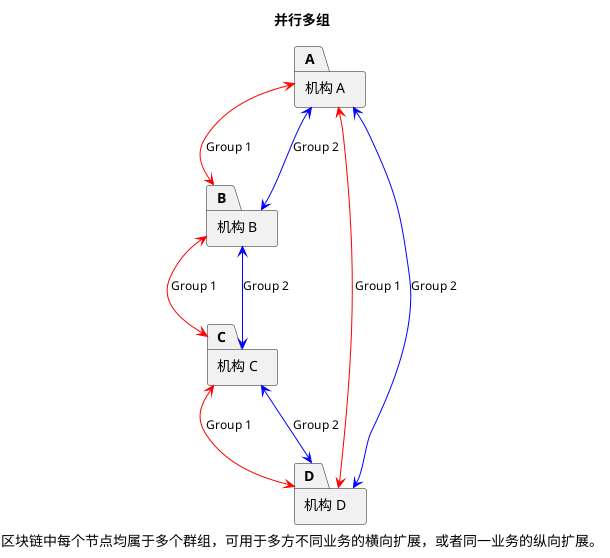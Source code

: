 @startuml
!include <tupadr3/common>
!include <tupadr3/font-awesome/server>
!include <archimate/Archimate>

title 并行多组

caption 区块链中每个节点均属于多个群组，可用于多方不同业务的横向扩展，或者同一业务的纵向扩展。

' Elements
package "机构 A" as A

package "机构 B" as B

package "机构 C" as C

package "机构 D" as D

A <-[#red]-> B: Group 1
B <-[#red]-> C: Group 1
C <-[#red]-> D: Group 1
D <-[#red]-> A: Group 1

A <-[#blue]-> B: Group 2
B <-[#blue]-> C: Group 2
C <-[#blue]-> D: Group 2
D <-[#blue]-> A: Group 2

@enduml
